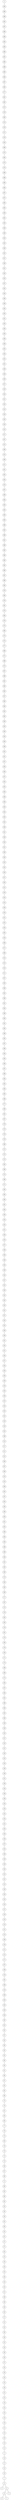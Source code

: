 graph DFS_I_grafoGilbert_500_38  {
0;
495;
499;
498;
492;
497;
488;
496;
494;
493;
486;
491;
480;
489;
490;
484;
487;
485;
477;
481;
482;
472;
479;
483;
474;
476;
471;
478;
454;
466;
475;
465;
473;
470;
469;
468;
460;
464;
467;
457;
463;
462;
459;
461;
450;
456;
458;
453;
455;
449;
452;
447;
448;
451;
443;
423;
437;
442;
444;
446;
439;
445;
435;
441;
433;
440;
430;
436;
438;
432;
434;
422;
431;
428;
429;
426;
427;
419;
424;
421;
425;
414;
416;
420;
418;
413;
417;
407;
412;
408;
415;
406;
411;
401;
402;
404;
410;
397;
409;
394;
403;
405;
400;
393;
399;
392;
396;
391;
398;
395;
389;
390;
382;
386;
387;
388;
385;
379;
383;
376;
381;
370;
384;
378;
375;
380;
373;
374;
377;
369;
371;
366;
372;
367;
368;
361;
363;
365;
357;
360;
364;
355;
362;
358;
353;
356;
354;
359;
348;
352;
351;
337;
350;
349;
347;
345;
332;
340;
346;
338;
343;
344;
335;
342;
336;
341;
329;
334;
331;
339;
330;
323;
325;
326;
327;
333;
312;
319;
324;
314;
328;
318;
321;
322;
320;
305;
316;
309;
317;
306;
315;
313;
310;
311;
307;
303;
308;
302;
296;
301;
304;
298;
300;
291;
295;
299;
292;
297;
288;
294;
293;
290;
287;
289;
284;
282;
283;
285;
286;
277;
280;
281;
267;
279;
270;
276;
278;
268;
272;
275;
273;
262;
269;
274;
266;
271;
263;
265;
260;
261;
264;
258;
254;
255;
251;
259;
253;
257;
248;
256;
246;
250;
249;
244;
247;
252;
239;
242;
245;
233;
241;
237;
243;
232;
238;
236;
231;
235;
221;
240;
227;
234;
229;
230;
228;
219;
220;
226;
215;
224;
223;
222;
218;
216;
225;
199;
214;
217;
211;
212;
206;
207;
208;
213;
210;
209;
205;
197;
204;
195;
196;
203;
201;
202;
198;
200;
193;
186;
189;
194;
191;
192;
190;
173;
184;
185;
188;
177;
187;
175;
179;
182;
183;
178;
181;
170;
180;
176;
156;
171;
174;
169;
168;
172;
165;
167;
164;
161;
166;
163;
162;
160;
158;
159;
155;
157;
153;
147;
150;
152;
154;
149;
146;
151;
139;
144;
148;
138;
143;
120;
142;
134;
141;
145;
140;
129;
137;
132;
136;
126;
128;
135;
122;
131;
115;
130;
133;
125;
124;
127;
119;
123;
114;
121;
113;
109;
118;
111;
112;
117;
107;
108;
116;
99;
106;
110;
100;
105;
102;
103;
104;
98;
101;
95;
97;
94;
96;
93;
92;
89;
90;
91;
88;
87;
82;
85;
86;
73;
79;
81;
83;
80;
77;
78;
75;
84;
76;
70;
72;
74;
58;
67;
69;
71;
66;
63;
68;
65;
55;
56;
59;
62;
60;
54;
61;
47;
57;
64;
52;
29;
50;
53;
46;
44;
45;
51;
49;
48;
40;
43;
27;
41;
42;
36;
39;
32;
34;
38;
30;
37;
35;
26;
33;
25;
28;
31;
22;
16;
24;
23;
18;
19;
21;
15;
20;
14;
11;
3;
13;
17;
12;
10;
7;
9;
5;
4;
8;
6;
1;
2;
0 -- 495;
495 -- 499;
499 -- 498;
498 -- 492;
492 -- 497;
497 -- 488;
488 -- 496;
496 -- 494;
494 -- 493;
493 -- 486;
486 -- 491;
491 -- 480;
480 -- 489;
489 -- 490;
490 -- 484;
484 -- 487;
487 -- 485;
485 -- 477;
477 -- 481;
481 -- 482;
482 -- 472;
472 -- 479;
479 -- 483;
483 -- 474;
474 -- 476;
476 -- 471;
471 -- 478;
478 -- 454;
454 -- 466;
466 -- 475;
475 -- 465;
465 -- 473;
473 -- 470;
470 -- 469;
469 -- 468;
468 -- 460;
460 -- 464;
464 -- 467;
467 -- 457;
457 -- 463;
463 -- 462;
462 -- 459;
459 -- 461;
461 -- 450;
450 -- 456;
456 -- 458;
458 -- 453;
453 -- 455;
455 -- 449;
449 -- 452;
452 -- 447;
447 -- 448;
448 -- 451;
451 -- 443;
443 -- 423;
423 -- 437;
437 -- 442;
442 -- 444;
444 -- 446;
446 -- 439;
439 -- 445;
445 -- 435;
435 -- 441;
441 -- 433;
433 -- 440;
440 -- 430;
430 -- 436;
436 -- 438;
438 -- 432;
432 -- 434;
434 -- 422;
422 -- 431;
431 -- 428;
428 -- 429;
429 -- 426;
426 -- 427;
427 -- 419;
419 -- 424;
424 -- 421;
421 -- 425;
425 -- 414;
414 -- 416;
416 -- 420;
420 -- 418;
418 -- 413;
413 -- 417;
417 -- 407;
407 -- 412;
412 -- 408;
408 -- 415;
415 -- 406;
406 -- 411;
411 -- 401;
401 -- 402;
402 -- 404;
404 -- 410;
410 -- 397;
397 -- 409;
409 -- 394;
394 -- 403;
403 -- 405;
405 -- 400;
400 -- 393;
393 -- 399;
399 -- 392;
392 -- 396;
396 -- 391;
391 -- 398;
398 -- 395;
395 -- 389;
389 -- 390;
390 -- 382;
382 -- 386;
386 -- 387;
387 -- 388;
388 -- 385;
385 -- 379;
379 -- 383;
383 -- 376;
376 -- 381;
381 -- 370;
370 -- 384;
384 -- 378;
378 -- 375;
375 -- 380;
380 -- 373;
373 -- 374;
374 -- 377;
377 -- 369;
369 -- 371;
371 -- 366;
366 -- 372;
372 -- 367;
367 -- 368;
368 -- 361;
361 -- 363;
363 -- 365;
365 -- 357;
357 -- 360;
360 -- 364;
364 -- 355;
355 -- 362;
362 -- 358;
358 -- 353;
353 -- 356;
356 -- 354;
354 -- 359;
359 -- 348;
348 -- 352;
352 -- 351;
351 -- 337;
337 -- 350;
350 -- 349;
349 -- 347;
347 -- 345;
345 -- 332;
332 -- 340;
340 -- 346;
346 -- 338;
338 -- 343;
343 -- 344;
344 -- 335;
335 -- 342;
342 -- 336;
336 -- 341;
341 -- 329;
329 -- 334;
334 -- 331;
331 -- 339;
339 -- 330;
330 -- 323;
323 -- 325;
325 -- 326;
326 -- 327;
327 -- 333;
333 -- 312;
312 -- 319;
319 -- 324;
324 -- 314;
314 -- 328;
328 -- 318;
318 -- 321;
321 -- 322;
322 -- 320;
320 -- 305;
305 -- 316;
316 -- 309;
309 -- 317;
317 -- 306;
306 -- 315;
315 -- 313;
313 -- 310;
310 -- 311;
311 -- 307;
307 -- 303;
303 -- 308;
308 -- 302;
302 -- 296;
296 -- 301;
301 -- 304;
304 -- 298;
298 -- 300;
300 -- 291;
291 -- 295;
295 -- 299;
299 -- 292;
292 -- 297;
297 -- 288;
288 -- 294;
294 -- 293;
293 -- 290;
290 -- 287;
287 -- 289;
289 -- 284;
284 -- 282;
282 -- 283;
283 -- 285;
285 -- 286;
286 -- 277;
277 -- 280;
280 -- 281;
281 -- 267;
267 -- 279;
279 -- 270;
270 -- 276;
276 -- 278;
278 -- 268;
268 -- 272;
272 -- 275;
275 -- 273;
273 -- 262;
262 -- 269;
269 -- 274;
274 -- 266;
266 -- 271;
271 -- 263;
263 -- 265;
265 -- 260;
260 -- 261;
261 -- 264;
264 -- 258;
258 -- 254;
254 -- 255;
255 -- 251;
251 -- 259;
259 -- 253;
253 -- 257;
257 -- 248;
248 -- 256;
256 -- 246;
246 -- 250;
250 -- 249;
249 -- 244;
244 -- 247;
247 -- 252;
252 -- 239;
239 -- 242;
242 -- 245;
245 -- 233;
233 -- 241;
241 -- 237;
237 -- 243;
243 -- 232;
232 -- 238;
238 -- 236;
236 -- 231;
231 -- 235;
235 -- 221;
221 -- 240;
240 -- 227;
227 -- 234;
234 -- 229;
229 -- 230;
230 -- 228;
228 -- 219;
219 -- 220;
220 -- 226;
226 -- 215;
215 -- 224;
224 -- 223;
223 -- 222;
222 -- 218;
218 -- 216;
216 -- 225;
225 -- 199;
199 -- 214;
214 -- 217;
217 -- 211;
211 -- 212;
212 -- 206;
206 -- 207;
207 -- 208;
208 -- 213;
213 -- 210;
210 -- 209;
209 -- 205;
205 -- 197;
197 -- 204;
204 -- 195;
195 -- 196;
196 -- 203;
203 -- 201;
201 -- 202;
202 -- 198;
198 -- 200;
200 -- 193;
193 -- 186;
186 -- 189;
189 -- 194;
194 -- 191;
191 -- 192;
192 -- 190;
190 -- 173;
173 -- 184;
184 -- 185;
185 -- 188;
188 -- 177;
177 -- 187;
187 -- 175;
175 -- 179;
179 -- 182;
182 -- 183;
183 -- 178;
178 -- 181;
181 -- 170;
170 -- 180;
180 -- 176;
176 -- 156;
156 -- 171;
171 -- 174;
174 -- 169;
169 -- 168;
168 -- 172;
172 -- 165;
165 -- 167;
167 -- 164;
164 -- 161;
161 -- 166;
166 -- 163;
163 -- 162;
162 -- 160;
160 -- 158;
158 -- 159;
159 -- 155;
155 -- 157;
157 -- 153;
153 -- 147;
147 -- 150;
150 -- 152;
152 -- 154;
154 -- 149;
149 -- 146;
146 -- 151;
151 -- 139;
139 -- 144;
144 -- 148;
148 -- 138;
138 -- 143;
143 -- 120;
120 -- 142;
142 -- 134;
134 -- 141;
141 -- 145;
145 -- 140;
140 -- 129;
129 -- 137;
137 -- 132;
132 -- 136;
136 -- 126;
126 -- 128;
128 -- 135;
135 -- 122;
122 -- 131;
131 -- 115;
115 -- 130;
130 -- 133;
133 -- 125;
125 -- 124;
124 -- 127;
127 -- 119;
119 -- 123;
123 -- 114;
114 -- 121;
121 -- 113;
113 -- 109;
109 -- 118;
118 -- 111;
111 -- 112;
112 -- 117;
117 -- 107;
107 -- 108;
108 -- 116;
116 -- 99;
99 -- 106;
106 -- 110;
110 -- 100;
100 -- 105;
105 -- 102;
102 -- 103;
103 -- 104;
104 -- 98;
98 -- 101;
101 -- 95;
95 -- 97;
97 -- 94;
94 -- 96;
96 -- 93;
93 -- 92;
92 -- 89;
89 -- 90;
90 -- 91;
91 -- 88;
88 -- 87;
87 -- 82;
82 -- 85;
85 -- 86;
86 -- 73;
73 -- 79;
79 -- 81;
81 -- 83;
83 -- 80;
80 -- 77;
77 -- 78;
78 -- 75;
75 -- 84;
84 -- 76;
76 -- 70;
70 -- 72;
72 -- 74;
74 -- 58;
58 -- 67;
67 -- 69;
69 -- 71;
71 -- 66;
66 -- 63;
63 -- 68;
68 -- 65;
65 -- 55;
55 -- 56;
56 -- 59;
59 -- 62;
62 -- 60;
60 -- 54;
54 -- 61;
61 -- 47;
47 -- 57;
57 -- 64;
64 -- 52;
52 -- 29;
29 -- 50;
50 -- 53;
53 -- 46;
46 -- 44;
44 -- 45;
45 -- 51;
51 -- 49;
49 -- 48;
48 -- 40;
40 -- 43;
43 -- 27;
27 -- 41;
41 -- 42;
42 -- 36;
36 -- 39;
39 -- 32;
32 -- 34;
34 -- 38;
38 -- 30;
30 -- 37;
37 -- 35;
35 -- 26;
26 -- 33;
33 -- 25;
25 -- 28;
28 -- 31;
31 -- 22;
22 -- 16;
16 -- 24;
24 -- 23;
23 -- 18;
18 -- 19;
19 -- 21;
21 -- 15;
15 -- 20;
20 -- 14;
14 -- 11;
11 -- 3;
3 -- 13;
13 -- 17;
17 -- 12;
12 -- 10;
10 -- 7;
7 -- 9;
9 -- 5;
9 -- 4;
4 -- 8;
8 -- 6;
8 -- 1;
4 -- 2;
}